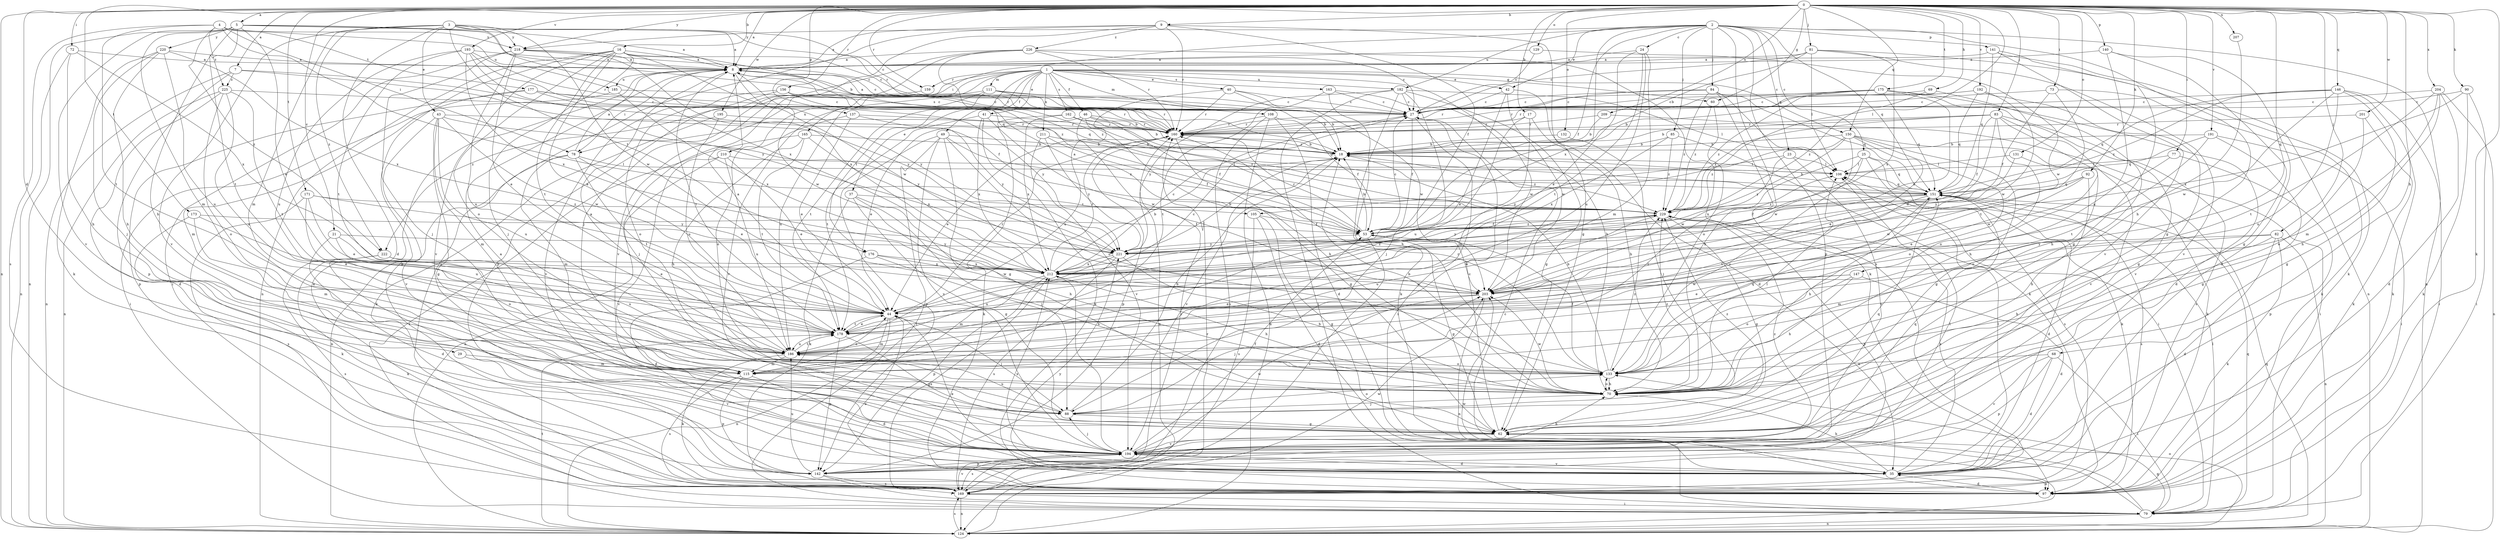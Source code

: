 strict digraph  {
0;
1;
2;
3;
4;
5;
7;
8;
9;
16;
17;
18;
21;
23;
24;
25;
27;
29;
35;
37;
40;
41;
42;
43;
44;
46;
49;
53;
60;
62;
68;
69;
70;
72;
73;
77;
78;
79;
81;
82;
83;
84;
85;
88;
90;
92;
97;
105;
106;
108;
111;
115;
124;
129;
131;
132;
133;
137;
140;
141;
142;
146;
147;
150;
151;
156;
159;
160;
162;
163;
165;
169;
171;
173;
175;
176;
177;
178;
182;
185;
186;
191;
192;
193;
194;
195;
201;
203;
204;
207;
209;
210;
211;
212;
218;
220;
221;
222;
225;
226;
229;
0 -> 5  [label=a];
0 -> 7  [label=a];
0 -> 8  [label=a];
0 -> 9  [label=b];
0 -> 16  [label=b];
0 -> 17  [label=b];
0 -> 21  [label=c];
0 -> 29  [label=d];
0 -> 60  [label=g];
0 -> 68  [label=h];
0 -> 69  [label=h];
0 -> 72  [label=i];
0 -> 73  [label=i];
0 -> 77  [label=i];
0 -> 81  [label=j];
0 -> 82  [label=j];
0 -> 83  [label=j];
0 -> 90  [label=k];
0 -> 92  [label=k];
0 -> 97  [label=k];
0 -> 105  [label=l];
0 -> 124  [label=n];
0 -> 129  [label=o];
0 -> 131  [label=o];
0 -> 132  [label=o];
0 -> 137  [label=p];
0 -> 140  [label=p];
0 -> 146  [label=q];
0 -> 147  [label=q];
0 -> 150  [label=q];
0 -> 156  [label=r];
0 -> 159  [label=r];
0 -> 171  [label=t];
0 -> 173  [label=t];
0 -> 175  [label=t];
0 -> 191  [label=v];
0 -> 192  [label=v];
0 -> 193  [label=v];
0 -> 195  [label=w];
0 -> 201  [label=w];
0 -> 204  [label=x];
0 -> 207  [label=x];
0 -> 209  [label=x];
0 -> 218  [label=y];
1 -> 37  [label=e];
1 -> 40  [label=e];
1 -> 41  [label=e];
1 -> 42  [label=e];
1 -> 46  [label=f];
1 -> 49  [label=f];
1 -> 60  [label=g];
1 -> 70  [label=h];
1 -> 108  [label=m];
1 -> 111  [label=m];
1 -> 150  [label=q];
1 -> 159  [label=r];
1 -> 162  [label=s];
1 -> 163  [label=s];
1 -> 165  [label=s];
1 -> 176  [label=t];
1 -> 182  [label=u];
1 -> 210  [label=x];
1 -> 211  [label=x];
1 -> 222  [label=z];
2 -> 23  [label=c];
2 -> 24  [label=c];
2 -> 25  [label=c];
2 -> 42  [label=e];
2 -> 53  [label=f];
2 -> 62  [label=g];
2 -> 78  [label=i];
2 -> 84  [label=j];
2 -> 85  [label=j];
2 -> 124  [label=n];
2 -> 141  [label=p];
2 -> 142  [label=p];
2 -> 151  [label=q];
2 -> 169  [label=s];
2 -> 182  [label=u];
2 -> 212  [label=x];
2 -> 218  [label=y];
3 -> 8  [label=a];
3 -> 35  [label=d];
3 -> 43  [label=e];
3 -> 115  [label=m];
3 -> 160  [label=r];
3 -> 176  [label=t];
3 -> 194  [label=v];
3 -> 203  [label=w];
3 -> 212  [label=x];
3 -> 218  [label=y];
3 -> 222  [label=z];
4 -> 78  [label=i];
4 -> 105  [label=l];
4 -> 169  [label=s];
4 -> 177  [label=t];
4 -> 178  [label=t];
4 -> 185  [label=u];
4 -> 218  [label=y];
4 -> 222  [label=z];
4 -> 225  [label=z];
5 -> 8  [label=a];
5 -> 18  [label=b];
5 -> 27  [label=c];
5 -> 44  [label=e];
5 -> 70  [label=h];
5 -> 115  [label=m];
5 -> 124  [label=n];
5 -> 178  [label=t];
5 -> 194  [label=v];
5 -> 220  [label=y];
7 -> 53  [label=f];
7 -> 124  [label=n];
7 -> 142  [label=p];
7 -> 221  [label=y];
7 -> 225  [label=z];
8 -> 27  [label=c];
8 -> 78  [label=i];
8 -> 151  [label=q];
8 -> 160  [label=r];
8 -> 178  [label=t];
8 -> 185  [label=u];
8 -> 203  [label=w];
8 -> 221  [label=y];
9 -> 8  [label=a];
9 -> 53  [label=f];
9 -> 62  [label=g];
9 -> 88  [label=j];
9 -> 160  [label=r];
9 -> 169  [label=s];
9 -> 226  [label=z];
16 -> 8  [label=a];
16 -> 27  [label=c];
16 -> 44  [label=e];
16 -> 88  [label=j];
16 -> 124  [label=n];
16 -> 133  [label=o];
16 -> 142  [label=p];
16 -> 178  [label=t];
16 -> 194  [label=v];
16 -> 203  [label=w];
16 -> 229  [label=z];
17 -> 70  [label=h];
17 -> 115  [label=m];
17 -> 160  [label=r];
17 -> 186  [label=u];
18 -> 106  [label=l];
18 -> 160  [label=r];
18 -> 194  [label=v];
18 -> 229  [label=z];
21 -> 35  [label=d];
21 -> 44  [label=e];
21 -> 133  [label=o];
21 -> 221  [label=y];
23 -> 106  [label=l];
23 -> 194  [label=v];
23 -> 203  [label=w];
23 -> 221  [label=y];
24 -> 8  [label=a];
24 -> 44  [label=e];
24 -> 115  [label=m];
24 -> 178  [label=t];
24 -> 186  [label=u];
25 -> 97  [label=k];
25 -> 106  [label=l];
25 -> 133  [label=o];
25 -> 151  [label=q];
25 -> 169  [label=s];
25 -> 212  [label=x];
27 -> 8  [label=a];
27 -> 53  [label=f];
27 -> 79  [label=i];
27 -> 160  [label=r];
29 -> 115  [label=m];
29 -> 194  [label=v];
35 -> 44  [label=e];
35 -> 70  [label=h];
35 -> 97  [label=k];
35 -> 106  [label=l];
35 -> 194  [label=v];
35 -> 212  [label=x];
35 -> 229  [label=z];
37 -> 62  [label=g];
37 -> 70  [label=h];
37 -> 88  [label=j];
37 -> 97  [label=k];
37 -> 229  [label=z];
40 -> 18  [label=b];
40 -> 27  [label=c];
40 -> 160  [label=r];
40 -> 186  [label=u];
40 -> 203  [label=w];
41 -> 97  [label=k];
41 -> 160  [label=r];
41 -> 178  [label=t];
41 -> 203  [label=w];
41 -> 212  [label=x];
42 -> 27  [label=c];
42 -> 35  [label=d];
42 -> 44  [label=e];
42 -> 203  [label=w];
43 -> 62  [label=g];
43 -> 115  [label=m];
43 -> 160  [label=r];
43 -> 186  [label=u];
43 -> 194  [label=v];
43 -> 203  [label=w];
43 -> 221  [label=y];
44 -> 8  [label=a];
44 -> 27  [label=c];
44 -> 88  [label=j];
44 -> 115  [label=m];
44 -> 124  [label=n];
44 -> 160  [label=r];
44 -> 178  [label=t];
46 -> 18  [label=b];
46 -> 44  [label=e];
46 -> 53  [label=f];
46 -> 70  [label=h];
46 -> 124  [label=n];
46 -> 160  [label=r];
49 -> 18  [label=b];
49 -> 79  [label=i];
49 -> 97  [label=k];
49 -> 133  [label=o];
49 -> 142  [label=p];
49 -> 194  [label=v];
49 -> 229  [label=z];
53 -> 8  [label=a];
53 -> 18  [label=b];
53 -> 27  [label=c];
53 -> 62  [label=g];
53 -> 160  [label=r];
53 -> 169  [label=s];
53 -> 203  [label=w];
53 -> 221  [label=y];
53 -> 229  [label=z];
60 -> 133  [label=o];
60 -> 229  [label=z];
62 -> 8  [label=a];
62 -> 27  [label=c];
62 -> 151  [label=q];
62 -> 194  [label=v];
68 -> 35  [label=d];
68 -> 79  [label=i];
68 -> 133  [label=o];
68 -> 142  [label=p];
68 -> 194  [label=v];
69 -> 27  [label=c];
69 -> 70  [label=h];
69 -> 229  [label=z];
70 -> 18  [label=b];
70 -> 88  [label=j];
70 -> 106  [label=l];
70 -> 133  [label=o];
70 -> 203  [label=w];
70 -> 229  [label=z];
72 -> 8  [label=a];
72 -> 70  [label=h];
72 -> 124  [label=n];
72 -> 212  [label=x];
73 -> 27  [label=c];
73 -> 53  [label=f];
73 -> 97  [label=k];
73 -> 178  [label=t];
77 -> 106  [label=l];
77 -> 142  [label=p];
77 -> 203  [label=w];
78 -> 8  [label=a];
78 -> 44  [label=e];
78 -> 106  [label=l];
78 -> 115  [label=m];
78 -> 124  [label=n];
78 -> 178  [label=t];
79 -> 27  [label=c];
79 -> 62  [label=g];
79 -> 106  [label=l];
79 -> 124  [label=n];
79 -> 151  [label=q];
79 -> 203  [label=w];
81 -> 8  [label=a];
81 -> 18  [label=b];
81 -> 27  [label=c];
81 -> 97  [label=k];
81 -> 106  [label=l];
81 -> 194  [label=v];
81 -> 212  [label=x];
82 -> 35  [label=d];
82 -> 70  [label=h];
82 -> 97  [label=k];
82 -> 115  [label=m];
82 -> 124  [label=n];
82 -> 221  [label=y];
83 -> 18  [label=b];
83 -> 53  [label=f];
83 -> 70  [label=h];
83 -> 133  [label=o];
83 -> 160  [label=r];
83 -> 169  [label=s];
83 -> 194  [label=v];
83 -> 203  [label=w];
83 -> 229  [label=z];
84 -> 27  [label=c];
84 -> 70  [label=h];
84 -> 97  [label=k];
84 -> 151  [label=q];
84 -> 160  [label=r];
84 -> 229  [label=z];
85 -> 18  [label=b];
85 -> 79  [label=i];
85 -> 212  [label=x];
85 -> 229  [label=z];
88 -> 18  [label=b];
88 -> 62  [label=g];
88 -> 133  [label=o];
88 -> 186  [label=u];
88 -> 229  [label=z];
90 -> 27  [label=c];
90 -> 79  [label=i];
90 -> 97  [label=k];
90 -> 212  [label=x];
92 -> 44  [label=e];
92 -> 70  [label=h];
92 -> 151  [label=q];
92 -> 203  [label=w];
97 -> 35  [label=d];
97 -> 44  [label=e];
97 -> 221  [label=y];
105 -> 35  [label=d];
105 -> 53  [label=f];
105 -> 62  [label=g];
105 -> 169  [label=s];
106 -> 151  [label=q];
108 -> 35  [label=d];
108 -> 53  [label=f];
108 -> 124  [label=n];
108 -> 160  [label=r];
108 -> 169  [label=s];
111 -> 18  [label=b];
111 -> 27  [label=c];
111 -> 160  [label=r];
111 -> 178  [label=t];
111 -> 186  [label=u];
111 -> 194  [label=v];
115 -> 35  [label=d];
115 -> 44  [label=e];
115 -> 142  [label=p];
115 -> 169  [label=s];
124 -> 133  [label=o];
124 -> 151  [label=q];
124 -> 160  [label=r];
124 -> 169  [label=s];
124 -> 178  [label=t];
129 -> 8  [label=a];
129 -> 27  [label=c];
129 -> 203  [label=w];
131 -> 106  [label=l];
131 -> 133  [label=o];
131 -> 221  [label=y];
132 -> 18  [label=b];
132 -> 88  [label=j];
133 -> 18  [label=b];
133 -> 53  [label=f];
133 -> 70  [label=h];
133 -> 151  [label=q];
133 -> 160  [label=r];
133 -> 229  [label=z];
137 -> 44  [label=e];
137 -> 133  [label=o];
137 -> 160  [label=r];
137 -> 221  [label=y];
140 -> 8  [label=a];
140 -> 35  [label=d];
140 -> 62  [label=g];
140 -> 186  [label=u];
141 -> 8  [label=a];
141 -> 62  [label=g];
141 -> 124  [label=n];
141 -> 151  [label=q];
141 -> 194  [label=v];
142 -> 79  [label=i];
142 -> 106  [label=l];
142 -> 169  [label=s];
142 -> 186  [label=u];
146 -> 27  [label=c];
146 -> 62  [label=g];
146 -> 79  [label=i];
146 -> 97  [label=k];
146 -> 151  [label=q];
146 -> 186  [label=u];
146 -> 203  [label=w];
146 -> 229  [label=z];
147 -> 35  [label=d];
147 -> 44  [label=e];
147 -> 70  [label=h];
147 -> 133  [label=o];
147 -> 203  [label=w];
150 -> 18  [label=b];
150 -> 44  [label=e];
150 -> 62  [label=g];
150 -> 97  [label=k];
150 -> 133  [label=o];
150 -> 203  [label=w];
150 -> 221  [label=y];
150 -> 229  [label=z];
151 -> 18  [label=b];
151 -> 35  [label=d];
151 -> 53  [label=f];
151 -> 70  [label=h];
151 -> 169  [label=s];
151 -> 178  [label=t];
151 -> 229  [label=z];
156 -> 27  [label=c];
156 -> 133  [label=o];
156 -> 194  [label=v];
156 -> 221  [label=y];
159 -> 88  [label=j];
160 -> 18  [label=b];
160 -> 44  [label=e];
160 -> 62  [label=g];
160 -> 142  [label=p];
162 -> 62  [label=g];
162 -> 151  [label=q];
162 -> 160  [label=r];
162 -> 212  [label=x];
162 -> 229  [label=z];
163 -> 27  [label=c];
163 -> 70  [label=h];
163 -> 178  [label=t];
163 -> 203  [label=w];
165 -> 18  [label=b];
165 -> 70  [label=h];
165 -> 79  [label=i];
165 -> 178  [label=t];
165 -> 212  [label=x];
169 -> 8  [label=a];
169 -> 79  [label=i];
169 -> 124  [label=n];
169 -> 160  [label=r];
169 -> 194  [label=v];
169 -> 203  [label=w];
169 -> 212  [label=x];
171 -> 44  [label=e];
171 -> 169  [label=s];
171 -> 186  [label=u];
171 -> 221  [label=y];
171 -> 229  [label=z];
173 -> 44  [label=e];
173 -> 53  [label=f];
173 -> 97  [label=k];
173 -> 115  [label=m];
175 -> 18  [label=b];
175 -> 27  [label=c];
175 -> 35  [label=d];
175 -> 62  [label=g];
175 -> 151  [label=q];
175 -> 160  [label=r];
175 -> 212  [label=x];
175 -> 229  [label=z];
176 -> 35  [label=d];
176 -> 70  [label=h];
176 -> 203  [label=w];
176 -> 212  [label=x];
177 -> 18  [label=b];
177 -> 27  [label=c];
177 -> 115  [label=m];
177 -> 142  [label=p];
177 -> 160  [label=r];
178 -> 44  [label=e];
178 -> 62  [label=g];
178 -> 142  [label=p];
178 -> 186  [label=u];
182 -> 27  [label=c];
182 -> 62  [label=g];
182 -> 79  [label=i];
182 -> 88  [label=j];
182 -> 97  [label=k];
182 -> 106  [label=l];
182 -> 221  [label=y];
185 -> 27  [label=c];
185 -> 79  [label=i];
185 -> 212  [label=x];
186 -> 8  [label=a];
186 -> 97  [label=k];
186 -> 106  [label=l];
186 -> 115  [label=m];
186 -> 133  [label=o];
186 -> 178  [label=t];
191 -> 18  [label=b];
191 -> 62  [label=g];
191 -> 79  [label=i];
191 -> 151  [label=q];
191 -> 178  [label=t];
192 -> 27  [label=c];
192 -> 151  [label=q];
192 -> 160  [label=r];
192 -> 194  [label=v];
192 -> 203  [label=w];
193 -> 8  [label=a];
193 -> 151  [label=q];
193 -> 160  [label=r];
193 -> 178  [label=t];
193 -> 186  [label=u];
193 -> 212  [label=x];
193 -> 221  [label=y];
194 -> 35  [label=d];
194 -> 53  [label=f];
194 -> 70  [label=h];
194 -> 88  [label=j];
194 -> 142  [label=p];
194 -> 151  [label=q];
194 -> 169  [label=s];
194 -> 203  [label=w];
194 -> 212  [label=x];
194 -> 229  [label=z];
195 -> 97  [label=k];
195 -> 160  [label=r];
195 -> 186  [label=u];
201 -> 97  [label=k];
201 -> 133  [label=o];
201 -> 160  [label=r];
203 -> 44  [label=e];
203 -> 88  [label=j];
203 -> 124  [label=n];
204 -> 27  [label=c];
204 -> 35  [label=d];
204 -> 70  [label=h];
204 -> 115  [label=m];
204 -> 124  [label=n];
204 -> 178  [label=t];
207 -> 70  [label=h];
209 -> 18  [label=b];
209 -> 79  [label=i];
209 -> 160  [label=r];
210 -> 44  [label=e];
210 -> 106  [label=l];
210 -> 124  [label=n];
210 -> 186  [label=u];
210 -> 194  [label=v];
211 -> 18  [label=b];
211 -> 53  [label=f];
211 -> 194  [label=v];
211 -> 221  [label=y];
212 -> 18  [label=b];
212 -> 27  [label=c];
212 -> 70  [label=h];
212 -> 115  [label=m];
212 -> 142  [label=p];
212 -> 160  [label=r];
212 -> 203  [label=w];
212 -> 229  [label=z];
218 -> 8  [label=a];
218 -> 27  [label=c];
218 -> 44  [label=e];
218 -> 79  [label=i];
218 -> 88  [label=j];
218 -> 186  [label=u];
218 -> 212  [label=x];
220 -> 8  [label=a];
220 -> 70  [label=h];
220 -> 88  [label=j];
220 -> 97  [label=k];
220 -> 186  [label=u];
220 -> 212  [label=x];
221 -> 18  [label=b];
221 -> 70  [label=h];
221 -> 169  [label=s];
221 -> 186  [label=u];
221 -> 212  [label=x];
222 -> 97  [label=k];
222 -> 169  [label=s];
222 -> 186  [label=u];
222 -> 212  [label=x];
225 -> 27  [label=c];
225 -> 35  [label=d];
225 -> 124  [label=n];
225 -> 133  [label=o];
225 -> 178  [label=t];
225 -> 186  [label=u];
226 -> 8  [label=a];
226 -> 27  [label=c];
226 -> 97  [label=k];
226 -> 142  [label=p];
226 -> 160  [label=r];
226 -> 194  [label=v];
226 -> 229  [label=z];
229 -> 53  [label=f];
229 -> 62  [label=g];
229 -> 142  [label=p];
229 -> 186  [label=u];
229 -> 221  [label=y];
}
